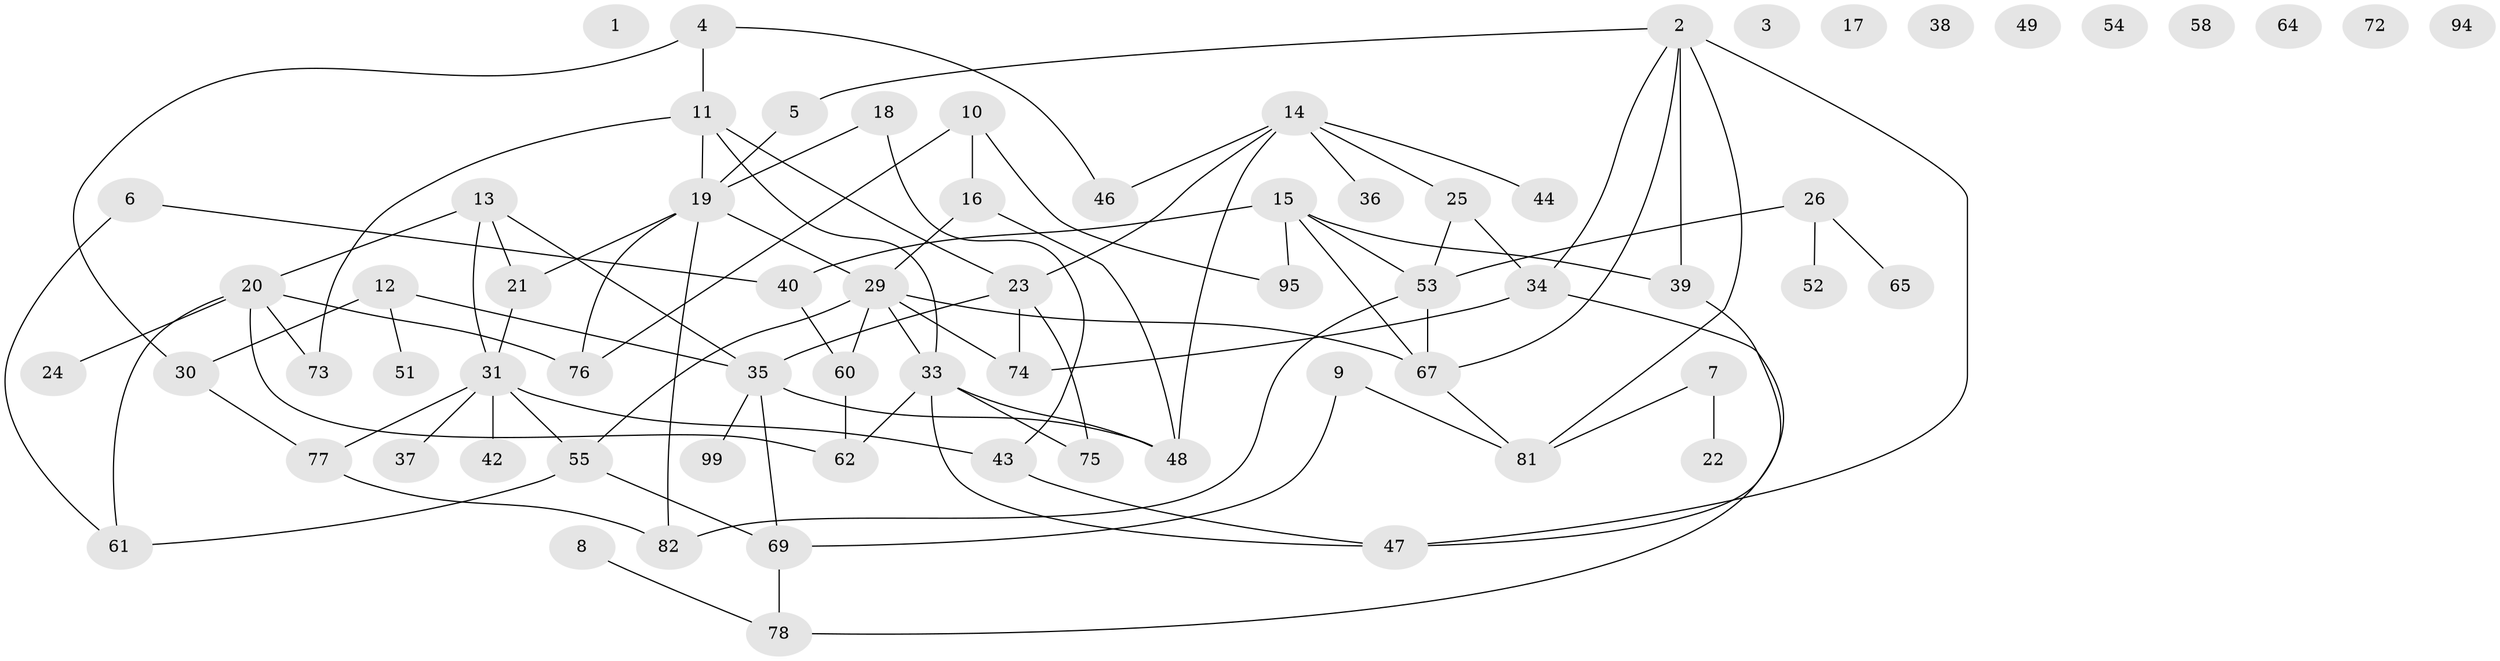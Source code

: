// original degree distribution, {0: 0.09900990099009901, 5: 0.09900990099009901, 3: 0.26732673267326734, 2: 0.24752475247524752, 1: 0.13861386138613863, 4: 0.13861386138613863, 7: 0.009900990099009901}
// Generated by graph-tools (version 1.1) at 2025/41/03/06/25 10:41:23]
// undirected, 69 vertices, 95 edges
graph export_dot {
graph [start="1"]
  node [color=gray90,style=filled];
  1;
  2 [super="+56"];
  3;
  4 [super="+28"];
  5;
  6;
  7;
  8;
  9 [super="+97"];
  10 [super="+85"];
  11 [super="+90"];
  12 [super="+66"];
  13 [super="+93"];
  14 [super="+100"];
  15 [super="+98"];
  16;
  17;
  18;
  19 [super="+27"];
  20 [super="+88"];
  21;
  22;
  23 [super="+50"];
  24;
  25;
  26 [super="+63"];
  29 [super="+57"];
  30 [super="+91"];
  31 [super="+32"];
  33 [super="+70"];
  34;
  35 [super="+45"];
  36;
  37;
  38;
  39;
  40 [super="+41"];
  42;
  43;
  44;
  46;
  47 [super="+84"];
  48 [super="+86"];
  49;
  51 [super="+79"];
  52;
  53 [super="+68"];
  54;
  55 [super="+59"];
  58;
  60;
  61 [super="+87"];
  62 [super="+101"];
  64;
  65;
  67 [super="+92"];
  69 [super="+71"];
  72;
  73;
  74 [super="+80"];
  75;
  76;
  77 [super="+83"];
  78 [super="+96"];
  81 [super="+89"];
  82;
  94;
  95;
  99;
  2 -- 34;
  2 -- 39;
  2 -- 81;
  2 -- 67;
  2 -- 5;
  2 -- 47;
  4 -- 46;
  4 -- 11;
  4 -- 30;
  5 -- 19;
  6 -- 61;
  6 -- 40;
  7 -- 22;
  7 -- 81;
  8 -- 78;
  9 -- 81;
  9 -- 69;
  10 -- 76;
  10 -- 95;
  10 -- 16;
  11 -- 19;
  11 -- 33;
  11 -- 23;
  11 -- 73;
  12 -- 51;
  12 -- 30;
  12 -- 35;
  13 -- 35;
  13 -- 21;
  13 -- 31;
  13 -- 20;
  14 -- 36;
  14 -- 44;
  14 -- 46;
  14 -- 48;
  14 -- 25;
  14 -- 23;
  15 -- 53;
  15 -- 67;
  15 -- 39;
  15 -- 95;
  15 -- 40;
  16 -- 29;
  16 -- 48;
  18 -- 43;
  18 -- 19;
  19 -- 21;
  19 -- 76;
  19 -- 29;
  19 -- 82;
  20 -- 61;
  20 -- 76;
  20 -- 62;
  20 -- 24;
  20 -- 73;
  21 -- 31;
  23 -- 35;
  23 -- 75;
  23 -- 74;
  25 -- 34;
  25 -- 53;
  26 -- 65;
  26 -- 53;
  26 -- 52;
  29 -- 60;
  29 -- 74 [weight=3];
  29 -- 67;
  29 -- 33;
  29 -- 55;
  30 -- 77;
  31 -- 37;
  31 -- 43;
  31 -- 42;
  31 -- 55;
  31 -- 77;
  33 -- 47;
  33 -- 62;
  33 -- 75;
  33 -- 48;
  34 -- 74;
  34 -- 78;
  35 -- 69;
  35 -- 48;
  35 -- 99;
  39 -- 47;
  40 -- 60;
  43 -- 47;
  53 -- 82;
  53 -- 67;
  55 -- 69;
  55 -- 61;
  60 -- 62;
  67 -- 81;
  69 -- 78;
  77 -- 82;
}
